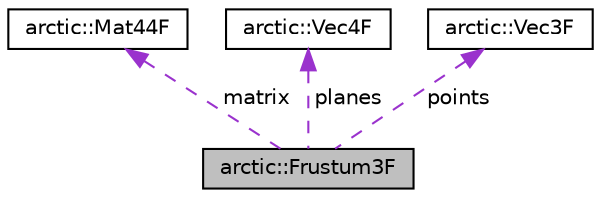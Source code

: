 digraph "arctic::Frustum3F"
{
 // LATEX_PDF_SIZE
  edge [fontname="Helvetica",fontsize="10",labelfontname="Helvetica",labelfontsize="10"];
  node [fontname="Helvetica",fontsize="10",shape=record];
  Node1 [label="arctic::Frustum3F",height=0.2,width=0.4,color="black", fillcolor="grey75", style="filled", fontcolor="black",tooltip=" "];
  Node2 -> Node1 [dir="back",color="darkorchid3",fontsize="10",style="dashed",label=" matrix" ,fontname="Helvetica"];
  Node2 [label="arctic::Mat44F",height=0.2,width=0.4,color="black", fillcolor="white", style="filled",URL="$structarctic_1_1_mat44_f.html",tooltip=" "];
  Node3 -> Node1 [dir="back",color="darkorchid3",fontsize="10",style="dashed",label=" planes" ,fontname="Helvetica"];
  Node3 [label="arctic::Vec4F",height=0.2,width=0.4,color="black", fillcolor="white", style="filled",URL="$structarctic_1_1_vec4_f.html",tooltip=" "];
  Node4 -> Node1 [dir="back",color="darkorchid3",fontsize="10",style="dashed",label=" points" ,fontname="Helvetica"];
  Node4 [label="arctic::Vec3F",height=0.2,width=0.4,color="black", fillcolor="white", style="filled",URL="$structarctic_1_1_vec3_f.html",tooltip=" "];
}
